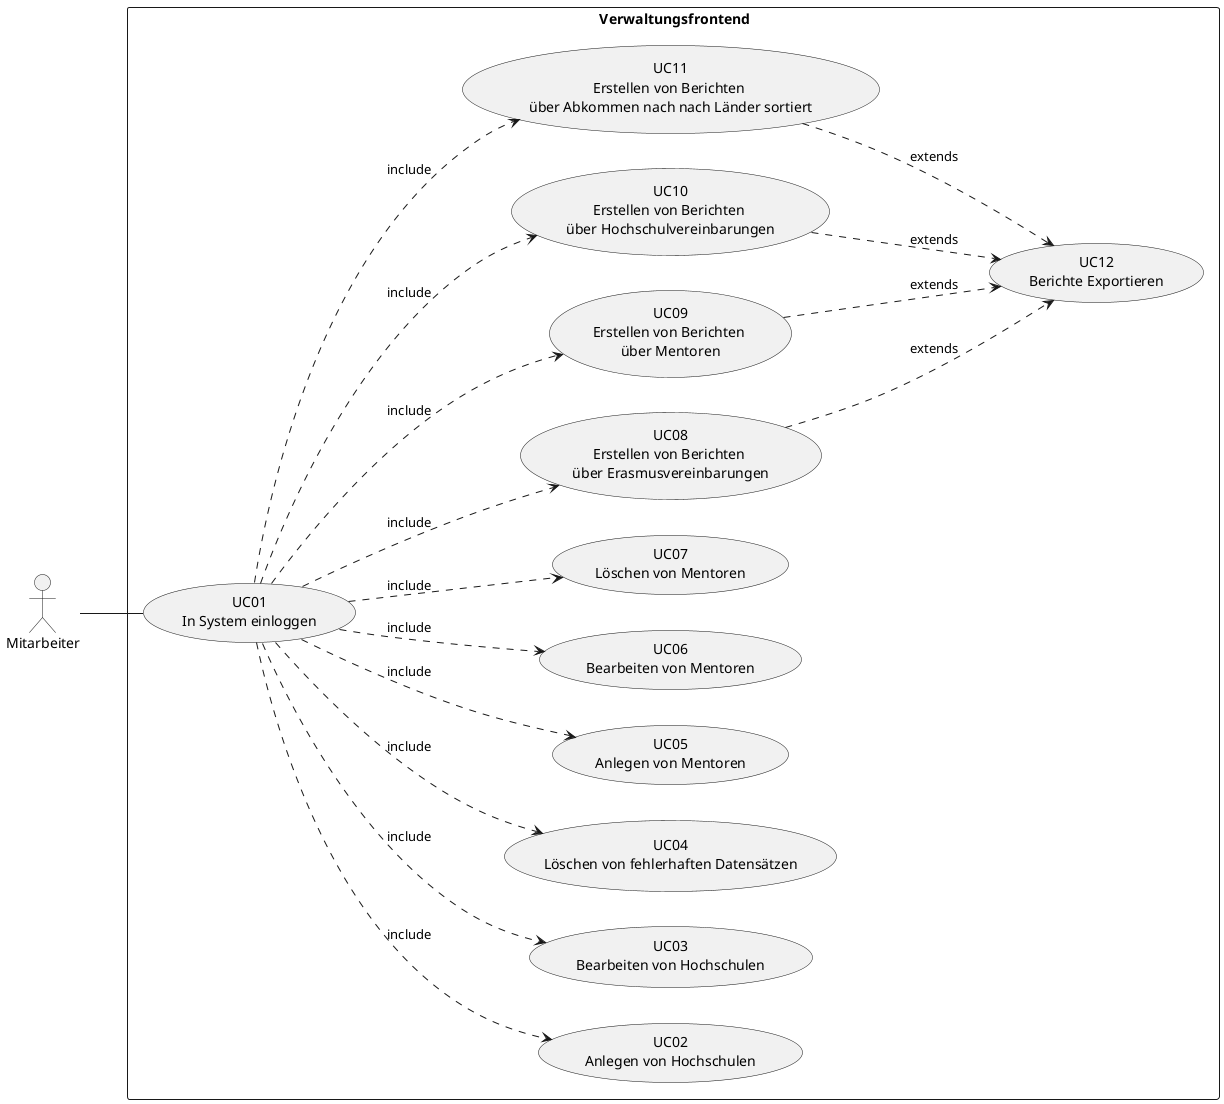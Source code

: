 @startuml
left to right direction

actor Mitarbeiter

rectangle " Verwaltungsfrontend" {
usecase "UC01\nIn System einloggen" as uc01
usecase "UC02\nAnlegen von Hochschulen" as uc02
usecase "UC03\nBearbeiten von Hochschulen" as uc03
usecase "UC04\nLöschen von fehlerhaften Datensätzen" as uc04
usecase "UC05\nAnlegen von Mentoren" as uc05
usecase "UC06\nBearbeiten von Mentoren" as uc06
usecase "UC07\nLöschen von Mentoren" as uc07
usecase "UC08\nErstellen von Berichten \nüber Erasmusvereinbarungen" as uc08
usecase "UC09\nErstellen von Berichten \nüber Mentoren" as uc09
usecase "UC10\nErstellen von Berichten \nüber Hochschulvereinbarungen" as uc10
usecase "UC11\nErstellen von Berichten \nüber Abkommen nach nach Länder sortiert" as uc11
usecase "UC12\nBerichte Exportieren" as uc12
}

Mitarbeiter -- uc01
uc01 .down.> uc02 : include
uc01 .down.> uc03 : include
uc01 .down.> uc04 : include
uc01 .down.> uc05 : include
uc01 .down.> uc06 : include
uc01 .down.> uc07 : include
uc01 .down.> uc08 : include
uc01 .down.> uc09 : include
uc01 .down.> uc10 : include
uc01 .down.> uc11 : include
uc08 .down.> uc12 : extends
uc09 .down.> uc12 : extends
uc10 .down.> uc12 : extends
uc11 .down.> uc12 : extends
@enduml